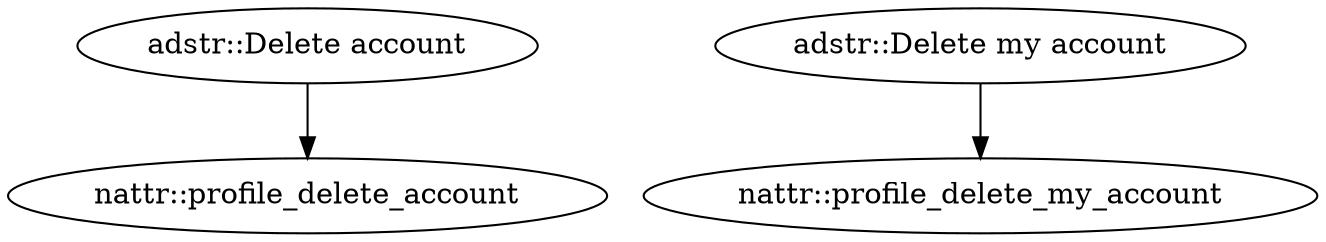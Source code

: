 digraph G {
"adstr::Delete account" -> "nattr::profile_delete_account"
"adstr::Delete my account" -> "nattr::profile_delete_my_account"
}
